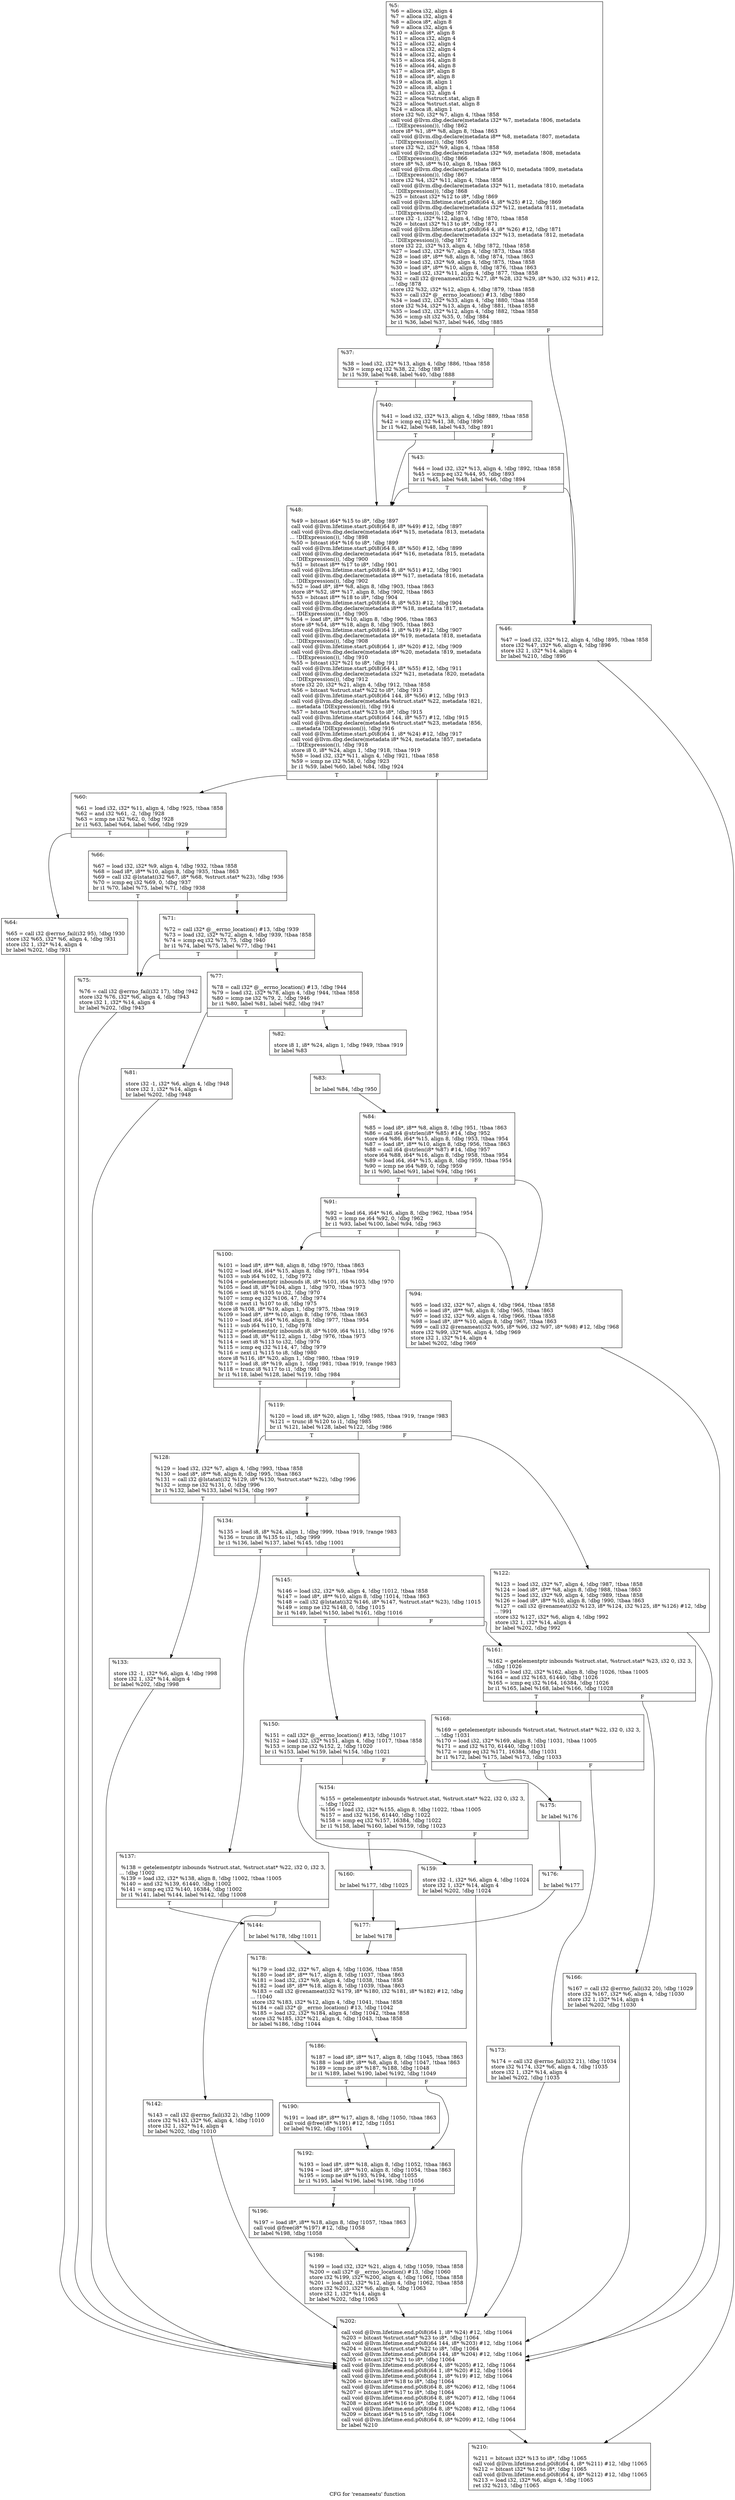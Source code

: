 digraph "CFG for 'renameatu' function" {
	label="CFG for 'renameatu' function";

	Node0x145cfd0 [shape=record,label="{%5:\l  %6 = alloca i32, align 4\l  %7 = alloca i32, align 4\l  %8 = alloca i8*, align 8\l  %9 = alloca i32, align 4\l  %10 = alloca i8*, align 8\l  %11 = alloca i32, align 4\l  %12 = alloca i32, align 4\l  %13 = alloca i32, align 4\l  %14 = alloca i32, align 4\l  %15 = alloca i64, align 8\l  %16 = alloca i64, align 8\l  %17 = alloca i8*, align 8\l  %18 = alloca i8*, align 8\l  %19 = alloca i8, align 1\l  %20 = alloca i8, align 1\l  %21 = alloca i32, align 4\l  %22 = alloca %struct.stat, align 8\l  %23 = alloca %struct.stat, align 8\l  %24 = alloca i8, align 1\l  store i32 %0, i32* %7, align 4, !tbaa !858\l  call void @llvm.dbg.declare(metadata i32* %7, metadata !806, metadata\l... !DIExpression()), !dbg !862\l  store i8* %1, i8** %8, align 8, !tbaa !863\l  call void @llvm.dbg.declare(metadata i8** %8, metadata !807, metadata\l... !DIExpression()), !dbg !865\l  store i32 %2, i32* %9, align 4, !tbaa !858\l  call void @llvm.dbg.declare(metadata i32* %9, metadata !808, metadata\l... !DIExpression()), !dbg !866\l  store i8* %3, i8** %10, align 8, !tbaa !863\l  call void @llvm.dbg.declare(metadata i8** %10, metadata !809, metadata\l... !DIExpression()), !dbg !867\l  store i32 %4, i32* %11, align 4, !tbaa !858\l  call void @llvm.dbg.declare(metadata i32* %11, metadata !810, metadata\l... !DIExpression()), !dbg !868\l  %25 = bitcast i32* %12 to i8*, !dbg !869\l  call void @llvm.lifetime.start.p0i8(i64 4, i8* %25) #12, !dbg !869\l  call void @llvm.dbg.declare(metadata i32* %12, metadata !811, metadata\l... !DIExpression()), !dbg !870\l  store i32 -1, i32* %12, align 4, !dbg !870, !tbaa !858\l  %26 = bitcast i32* %13 to i8*, !dbg !871\l  call void @llvm.lifetime.start.p0i8(i64 4, i8* %26) #12, !dbg !871\l  call void @llvm.dbg.declare(metadata i32* %13, metadata !812, metadata\l... !DIExpression()), !dbg !872\l  store i32 22, i32* %13, align 4, !dbg !872, !tbaa !858\l  %27 = load i32, i32* %7, align 4, !dbg !873, !tbaa !858\l  %28 = load i8*, i8** %8, align 8, !dbg !874, !tbaa !863\l  %29 = load i32, i32* %9, align 4, !dbg !875, !tbaa !858\l  %30 = load i8*, i8** %10, align 8, !dbg !876, !tbaa !863\l  %31 = load i32, i32* %11, align 4, !dbg !877, !tbaa !858\l  %32 = call i32 @renameat2(i32 %27, i8* %28, i32 %29, i8* %30, i32 %31) #12,\l... !dbg !878\l  store i32 %32, i32* %12, align 4, !dbg !879, !tbaa !858\l  %33 = call i32* @__errno_location() #13, !dbg !880\l  %34 = load i32, i32* %33, align 4, !dbg !880, !tbaa !858\l  store i32 %34, i32* %13, align 4, !dbg !881, !tbaa !858\l  %35 = load i32, i32* %12, align 4, !dbg !882, !tbaa !858\l  %36 = icmp slt i32 %35, 0, !dbg !884\l  br i1 %36, label %37, label %46, !dbg !885\l|{<s0>T|<s1>F}}"];
	Node0x145cfd0:s0 -> Node0x145df10;
	Node0x145cfd0:s1 -> Node0x1470b80;
	Node0x145df10 [shape=record,label="{%37:\l\l  %38 = load i32, i32* %13, align 4, !dbg !886, !tbaa !858\l  %39 = icmp eq i32 %38, 22, !dbg !887\l  br i1 %39, label %48, label %40, !dbg !888\l|{<s0>T|<s1>F}}"];
	Node0x145df10:s0 -> Node0x1470bd0;
	Node0x145df10:s1 -> Node0x1470ae0;
	Node0x1470ae0 [shape=record,label="{%40:\l\l  %41 = load i32, i32* %13, align 4, !dbg !889, !tbaa !858\l  %42 = icmp eq i32 %41, 38, !dbg !890\l  br i1 %42, label %48, label %43, !dbg !891\l|{<s0>T|<s1>F}}"];
	Node0x1470ae0:s0 -> Node0x1470bd0;
	Node0x1470ae0:s1 -> Node0x1470b30;
	Node0x1470b30 [shape=record,label="{%43:\l\l  %44 = load i32, i32* %13, align 4, !dbg !892, !tbaa !858\l  %45 = icmp eq i32 %44, 95, !dbg !893\l  br i1 %45, label %48, label %46, !dbg !894\l|{<s0>T|<s1>F}}"];
	Node0x1470b30:s0 -> Node0x1470bd0;
	Node0x1470b30:s1 -> Node0x1470b80;
	Node0x1470b80 [shape=record,label="{%46:\l\l  %47 = load i32, i32* %12, align 4, !dbg !895, !tbaa !858\l  store i32 %47, i32* %6, align 4, !dbg !896\l  store i32 1, i32* %14, align 4\l  br label %210, !dbg !896\l}"];
	Node0x1470b80 -> Node0x14718a0;
	Node0x1470bd0 [shape=record,label="{%48:\l\l  %49 = bitcast i64* %15 to i8*, !dbg !897\l  call void @llvm.lifetime.start.p0i8(i64 8, i8* %49) #12, !dbg !897\l  call void @llvm.dbg.declare(metadata i64* %15, metadata !813, metadata\l... !DIExpression()), !dbg !898\l  %50 = bitcast i64* %16 to i8*, !dbg !899\l  call void @llvm.lifetime.start.p0i8(i64 8, i8* %50) #12, !dbg !899\l  call void @llvm.dbg.declare(metadata i64* %16, metadata !815, metadata\l... !DIExpression()), !dbg !900\l  %51 = bitcast i8** %17 to i8*, !dbg !901\l  call void @llvm.lifetime.start.p0i8(i64 8, i8* %51) #12, !dbg !901\l  call void @llvm.dbg.declare(metadata i8** %17, metadata !816, metadata\l... !DIExpression()), !dbg !902\l  %52 = load i8*, i8** %8, align 8, !dbg !903, !tbaa !863\l  store i8* %52, i8** %17, align 8, !dbg !902, !tbaa !863\l  %53 = bitcast i8** %18 to i8*, !dbg !904\l  call void @llvm.lifetime.start.p0i8(i64 8, i8* %53) #12, !dbg !904\l  call void @llvm.dbg.declare(metadata i8** %18, metadata !817, metadata\l... !DIExpression()), !dbg !905\l  %54 = load i8*, i8** %10, align 8, !dbg !906, !tbaa !863\l  store i8* %54, i8** %18, align 8, !dbg !905, !tbaa !863\l  call void @llvm.lifetime.start.p0i8(i64 1, i8* %19) #12, !dbg !907\l  call void @llvm.dbg.declare(metadata i8* %19, metadata !818, metadata\l... !DIExpression()), !dbg !908\l  call void @llvm.lifetime.start.p0i8(i64 1, i8* %20) #12, !dbg !909\l  call void @llvm.dbg.declare(metadata i8* %20, metadata !819, metadata\l... !DIExpression()), !dbg !910\l  %55 = bitcast i32* %21 to i8*, !dbg !911\l  call void @llvm.lifetime.start.p0i8(i64 4, i8* %55) #12, !dbg !911\l  call void @llvm.dbg.declare(metadata i32* %21, metadata !820, metadata\l... !DIExpression()), !dbg !912\l  store i32 20, i32* %21, align 4, !dbg !912, !tbaa !858\l  %56 = bitcast %struct.stat* %22 to i8*, !dbg !913\l  call void @llvm.lifetime.start.p0i8(i64 144, i8* %56) #12, !dbg !913\l  call void @llvm.dbg.declare(metadata %struct.stat* %22, metadata !821,\l... metadata !DIExpression()), !dbg !914\l  %57 = bitcast %struct.stat* %23 to i8*, !dbg !915\l  call void @llvm.lifetime.start.p0i8(i64 144, i8* %57) #12, !dbg !915\l  call void @llvm.dbg.declare(metadata %struct.stat* %23, metadata !856,\l... metadata !DIExpression()), !dbg !916\l  call void @llvm.lifetime.start.p0i8(i64 1, i8* %24) #12, !dbg !917\l  call void @llvm.dbg.declare(metadata i8* %24, metadata !857, metadata\l... !DIExpression()), !dbg !918\l  store i8 0, i8* %24, align 1, !dbg !918, !tbaa !919\l  %58 = load i32, i32* %11, align 4, !dbg !921, !tbaa !858\l  %59 = icmp ne i32 %58, 0, !dbg !923\l  br i1 %59, label %60, label %84, !dbg !924\l|{<s0>T|<s1>F}}"];
	Node0x1470bd0:s0 -> Node0x1470c20;
	Node0x1470bd0:s1 -> Node0x1470ef0;
	Node0x1470c20 [shape=record,label="{%60:\l\l  %61 = load i32, i32* %11, align 4, !dbg !925, !tbaa !858\l  %62 = and i32 %61, -2, !dbg !928\l  %63 = icmp ne i32 %62, 0, !dbg !928\l  br i1 %63, label %64, label %66, !dbg !929\l|{<s0>T|<s1>F}}"];
	Node0x1470c20:s0 -> Node0x1470c70;
	Node0x1470c20:s1 -> Node0x1470cc0;
	Node0x1470c70 [shape=record,label="{%64:\l\l  %65 = call i32 @errno_fail(i32 95), !dbg !930\l  store i32 %65, i32* %6, align 4, !dbg !931\l  store i32 1, i32* %14, align 4\l  br label %202, !dbg !931\l}"];
	Node0x1470c70 -> Node0x1471850;
	Node0x1470cc0 [shape=record,label="{%66:\l\l  %67 = load i32, i32* %9, align 4, !dbg !932, !tbaa !858\l  %68 = load i8*, i8** %10, align 8, !dbg !935, !tbaa !863\l  %69 = call i32 @lstatat(i32 %67, i8* %68, %struct.stat* %23), !dbg !936\l  %70 = icmp eq i32 %69, 0, !dbg !937\l  br i1 %70, label %75, label %71, !dbg !938\l|{<s0>T|<s1>F}}"];
	Node0x1470cc0:s0 -> Node0x1470d60;
	Node0x1470cc0:s1 -> Node0x1470d10;
	Node0x1470d10 [shape=record,label="{%71:\l\l  %72 = call i32* @__errno_location() #13, !dbg !939\l  %73 = load i32, i32* %72, align 4, !dbg !939, !tbaa !858\l  %74 = icmp eq i32 %73, 75, !dbg !940\l  br i1 %74, label %75, label %77, !dbg !941\l|{<s0>T|<s1>F}}"];
	Node0x1470d10:s0 -> Node0x1470d60;
	Node0x1470d10:s1 -> Node0x1470db0;
	Node0x1470d60 [shape=record,label="{%75:\l\l  %76 = call i32 @errno_fail(i32 17), !dbg !942\l  store i32 %76, i32* %6, align 4, !dbg !943\l  store i32 1, i32* %14, align 4\l  br label %202, !dbg !943\l}"];
	Node0x1470d60 -> Node0x1471850;
	Node0x1470db0 [shape=record,label="{%77:\l\l  %78 = call i32* @__errno_location() #13, !dbg !944\l  %79 = load i32, i32* %78, align 4, !dbg !944, !tbaa !858\l  %80 = icmp ne i32 %79, 2, !dbg !946\l  br i1 %80, label %81, label %82, !dbg !947\l|{<s0>T|<s1>F}}"];
	Node0x1470db0:s0 -> Node0x1470e00;
	Node0x1470db0:s1 -> Node0x1470e50;
	Node0x1470e00 [shape=record,label="{%81:\l\l  store i32 -1, i32* %6, align 4, !dbg !948\l  store i32 1, i32* %14, align 4\l  br label %202, !dbg !948\l}"];
	Node0x1470e00 -> Node0x1471850;
	Node0x1470e50 [shape=record,label="{%82:\l\l  store i8 1, i8* %24, align 1, !dbg !949, !tbaa !919\l  br label %83\l}"];
	Node0x1470e50 -> Node0x1470ea0;
	Node0x1470ea0 [shape=record,label="{%83:\l\l  br label %84, !dbg !950\l}"];
	Node0x1470ea0 -> Node0x1470ef0;
	Node0x1470ef0 [shape=record,label="{%84:\l\l  %85 = load i8*, i8** %8, align 8, !dbg !951, !tbaa !863\l  %86 = call i64 @strlen(i8* %85) #14, !dbg !952\l  store i64 %86, i64* %15, align 8, !dbg !953, !tbaa !954\l  %87 = load i8*, i8** %10, align 8, !dbg !956, !tbaa !863\l  %88 = call i64 @strlen(i8* %87) #14, !dbg !957\l  store i64 %88, i64* %16, align 8, !dbg !958, !tbaa !954\l  %89 = load i64, i64* %15, align 8, !dbg !959, !tbaa !954\l  %90 = icmp ne i64 %89, 0, !dbg !959\l  br i1 %90, label %91, label %94, !dbg !961\l|{<s0>T|<s1>F}}"];
	Node0x1470ef0:s0 -> Node0x1470f40;
	Node0x1470ef0:s1 -> Node0x1470f90;
	Node0x1470f40 [shape=record,label="{%91:\l\l  %92 = load i64, i64* %16, align 8, !dbg !962, !tbaa !954\l  %93 = icmp ne i64 %92, 0, !dbg !962\l  br i1 %93, label %100, label %94, !dbg !963\l|{<s0>T|<s1>F}}"];
	Node0x1470f40:s0 -> Node0x1470fe0;
	Node0x1470f40:s1 -> Node0x1470f90;
	Node0x1470f90 [shape=record,label="{%94:\l\l  %95 = load i32, i32* %7, align 4, !dbg !964, !tbaa !858\l  %96 = load i8*, i8** %8, align 8, !dbg !965, !tbaa !863\l  %97 = load i32, i32* %9, align 4, !dbg !966, !tbaa !858\l  %98 = load i8*, i8** %10, align 8, !dbg !967, !tbaa !863\l  %99 = call i32 @renameat(i32 %95, i8* %96, i32 %97, i8* %98) #12, !dbg !968\l  store i32 %99, i32* %6, align 4, !dbg !969\l  store i32 1, i32* %14, align 4\l  br label %202, !dbg !969\l}"];
	Node0x1470f90 -> Node0x1471850;
	Node0x1470fe0 [shape=record,label="{%100:\l\l  %101 = load i8*, i8** %8, align 8, !dbg !970, !tbaa !863\l  %102 = load i64, i64* %15, align 8, !dbg !971, !tbaa !954\l  %103 = sub i64 %102, 1, !dbg !972\l  %104 = getelementptr inbounds i8, i8* %101, i64 %103, !dbg !970\l  %105 = load i8, i8* %104, align 1, !dbg !970, !tbaa !973\l  %106 = sext i8 %105 to i32, !dbg !970\l  %107 = icmp eq i32 %106, 47, !dbg !974\l  %108 = zext i1 %107 to i8, !dbg !975\l  store i8 %108, i8* %19, align 1, !dbg !975, !tbaa !919\l  %109 = load i8*, i8** %10, align 8, !dbg !976, !tbaa !863\l  %110 = load i64, i64* %16, align 8, !dbg !977, !tbaa !954\l  %111 = sub i64 %110, 1, !dbg !978\l  %112 = getelementptr inbounds i8, i8* %109, i64 %111, !dbg !976\l  %113 = load i8, i8* %112, align 1, !dbg !976, !tbaa !973\l  %114 = sext i8 %113 to i32, !dbg !976\l  %115 = icmp eq i32 %114, 47, !dbg !979\l  %116 = zext i1 %115 to i8, !dbg !980\l  store i8 %116, i8* %20, align 1, !dbg !980, !tbaa !919\l  %117 = load i8, i8* %19, align 1, !dbg !981, !tbaa !919, !range !983\l  %118 = trunc i8 %117 to i1, !dbg !981\l  br i1 %118, label %128, label %119, !dbg !984\l|{<s0>T|<s1>F}}"];
	Node0x1470fe0:s0 -> Node0x14710d0;
	Node0x1470fe0:s1 -> Node0x1471030;
	Node0x1471030 [shape=record,label="{%119:\l\l  %120 = load i8, i8* %20, align 1, !dbg !985, !tbaa !919, !range !983\l  %121 = trunc i8 %120 to i1, !dbg !985\l  br i1 %121, label %128, label %122, !dbg !986\l|{<s0>T|<s1>F}}"];
	Node0x1471030:s0 -> Node0x14710d0;
	Node0x1471030:s1 -> Node0x1471080;
	Node0x1471080 [shape=record,label="{%122:\l\l  %123 = load i32, i32* %7, align 4, !dbg !987, !tbaa !858\l  %124 = load i8*, i8** %8, align 8, !dbg !988, !tbaa !863\l  %125 = load i32, i32* %9, align 4, !dbg !989, !tbaa !858\l  %126 = load i8*, i8** %10, align 8, !dbg !990, !tbaa !863\l  %127 = call i32 @renameat(i32 %123, i8* %124, i32 %125, i8* %126) #12, !dbg\l... !991\l  store i32 %127, i32* %6, align 4, !dbg !992\l  store i32 1, i32* %14, align 4\l  br label %202, !dbg !992\l}"];
	Node0x1471080 -> Node0x1471850;
	Node0x14710d0 [shape=record,label="{%128:\l\l  %129 = load i32, i32* %7, align 4, !dbg !993, !tbaa !858\l  %130 = load i8*, i8** %8, align 8, !dbg !995, !tbaa !863\l  %131 = call i32 @lstatat(i32 %129, i8* %130, %struct.stat* %22), !dbg !996\l  %132 = icmp ne i32 %131, 0, !dbg !996\l  br i1 %132, label %133, label %134, !dbg !997\l|{<s0>T|<s1>F}}"];
	Node0x14710d0:s0 -> Node0x1471120;
	Node0x14710d0:s1 -> Node0x1471170;
	Node0x1471120 [shape=record,label="{%133:\l\l  store i32 -1, i32* %6, align 4, !dbg !998\l  store i32 1, i32* %14, align 4\l  br label %202, !dbg !998\l}"];
	Node0x1471120 -> Node0x1471850;
	Node0x1471170 [shape=record,label="{%134:\l\l  %135 = load i8, i8* %24, align 1, !dbg !999, !tbaa !919, !range !983\l  %136 = trunc i8 %135 to i1, !dbg !999\l  br i1 %136, label %137, label %145, !dbg !1001\l|{<s0>T|<s1>F}}"];
	Node0x1471170:s0 -> Node0x14711c0;
	Node0x1471170:s1 -> Node0x14712b0;
	Node0x14711c0 [shape=record,label="{%137:\l\l  %138 = getelementptr inbounds %struct.stat, %struct.stat* %22, i32 0, i32 3,\l... !dbg !1002\l  %139 = load i32, i32* %138, align 8, !dbg !1002, !tbaa !1005\l  %140 = and i32 %139, 61440, !dbg !1002\l  %141 = icmp eq i32 %140, 16384, !dbg !1002\l  br i1 %141, label %144, label %142, !dbg !1008\l|{<s0>T|<s1>F}}"];
	Node0x14711c0:s0 -> Node0x1471260;
	Node0x14711c0:s1 -> Node0x1471210;
	Node0x1471210 [shape=record,label="{%142:\l\l  %143 = call i32 @errno_fail(i32 2), !dbg !1009\l  store i32 %143, i32* %6, align 4, !dbg !1010\l  store i32 1, i32* %14, align 4\l  br label %202, !dbg !1010\l}"];
	Node0x1471210 -> Node0x1471850;
	Node0x1471260 [shape=record,label="{%144:\l\l  br label %178, !dbg !1011\l}"];
	Node0x1471260 -> Node0x1471670;
	Node0x14712b0 [shape=record,label="{%145:\l\l  %146 = load i32, i32* %9, align 4, !dbg !1012, !tbaa !858\l  %147 = load i8*, i8** %10, align 8, !dbg !1014, !tbaa !863\l  %148 = call i32 @lstatat(i32 %146, i8* %147, %struct.stat* %23), !dbg !1015\l  %149 = icmp ne i32 %148, 0, !dbg !1015\l  br i1 %149, label %150, label %161, !dbg !1016\l|{<s0>T|<s1>F}}"];
	Node0x14712b0:s0 -> Node0x1471300;
	Node0x14712b0:s1 -> Node0x1471440;
	Node0x1471300 [shape=record,label="{%150:\l\l  %151 = call i32* @__errno_location() #13, !dbg !1017\l  %152 = load i32, i32* %151, align 4, !dbg !1017, !tbaa !858\l  %153 = icmp ne i32 %152, 2, !dbg !1020\l  br i1 %153, label %159, label %154, !dbg !1021\l|{<s0>T|<s1>F}}"];
	Node0x1471300:s0 -> Node0x14713a0;
	Node0x1471300:s1 -> Node0x1471350;
	Node0x1471350 [shape=record,label="{%154:\l\l  %155 = getelementptr inbounds %struct.stat, %struct.stat* %22, i32 0, i32 3,\l... !dbg !1022\l  %156 = load i32, i32* %155, align 8, !dbg !1022, !tbaa !1005\l  %157 = and i32 %156, 61440, !dbg !1022\l  %158 = icmp eq i32 %157, 16384, !dbg !1022\l  br i1 %158, label %160, label %159, !dbg !1023\l|{<s0>T|<s1>F}}"];
	Node0x1471350:s0 -> Node0x14713f0;
	Node0x1471350:s1 -> Node0x14713a0;
	Node0x14713a0 [shape=record,label="{%159:\l\l  store i32 -1, i32* %6, align 4, !dbg !1024\l  store i32 1, i32* %14, align 4\l  br label %202, !dbg !1024\l}"];
	Node0x14713a0 -> Node0x1471850;
	Node0x14713f0 [shape=record,label="{%160:\l\l  br label %177, !dbg !1025\l}"];
	Node0x14713f0 -> Node0x1471620;
	Node0x1471440 [shape=record,label="{%161:\l\l  %162 = getelementptr inbounds %struct.stat, %struct.stat* %23, i32 0, i32 3,\l... !dbg !1026\l  %163 = load i32, i32* %162, align 8, !dbg !1026, !tbaa !1005\l  %164 = and i32 %163, 61440, !dbg !1026\l  %165 = icmp eq i32 %164, 16384, !dbg !1026\l  br i1 %165, label %168, label %166, !dbg !1028\l|{<s0>T|<s1>F}}"];
	Node0x1471440:s0 -> Node0x14714e0;
	Node0x1471440:s1 -> Node0x1471490;
	Node0x1471490 [shape=record,label="{%166:\l\l  %167 = call i32 @errno_fail(i32 20), !dbg !1029\l  store i32 %167, i32* %6, align 4, !dbg !1030\l  store i32 1, i32* %14, align 4\l  br label %202, !dbg !1030\l}"];
	Node0x1471490 -> Node0x1471850;
	Node0x14714e0 [shape=record,label="{%168:\l\l  %169 = getelementptr inbounds %struct.stat, %struct.stat* %22, i32 0, i32 3,\l... !dbg !1031\l  %170 = load i32, i32* %169, align 8, !dbg !1031, !tbaa !1005\l  %171 = and i32 %170, 61440, !dbg !1031\l  %172 = icmp eq i32 %171, 16384, !dbg !1031\l  br i1 %172, label %175, label %173, !dbg !1033\l|{<s0>T|<s1>F}}"];
	Node0x14714e0:s0 -> Node0x1471580;
	Node0x14714e0:s1 -> Node0x1471530;
	Node0x1471530 [shape=record,label="{%173:\l\l  %174 = call i32 @errno_fail(i32 21), !dbg !1034\l  store i32 %174, i32* %6, align 4, !dbg !1035\l  store i32 1, i32* %14, align 4\l  br label %202, !dbg !1035\l}"];
	Node0x1471530 -> Node0x1471850;
	Node0x1471580 [shape=record,label="{%175:\l\l  br label %176\l}"];
	Node0x1471580 -> Node0x14715d0;
	Node0x14715d0 [shape=record,label="{%176:\l\l  br label %177\l}"];
	Node0x14715d0 -> Node0x1471620;
	Node0x1471620 [shape=record,label="{%177:\l\l  br label %178\l}"];
	Node0x1471620 -> Node0x1471670;
	Node0x1471670 [shape=record,label="{%178:\l\l  %179 = load i32, i32* %7, align 4, !dbg !1036, !tbaa !858\l  %180 = load i8*, i8** %17, align 8, !dbg !1037, !tbaa !863\l  %181 = load i32, i32* %9, align 4, !dbg !1038, !tbaa !858\l  %182 = load i8*, i8** %18, align 8, !dbg !1039, !tbaa !863\l  %183 = call i32 @renameat(i32 %179, i8* %180, i32 %181, i8* %182) #12, !dbg\l... !1040\l  store i32 %183, i32* %12, align 4, !dbg !1041, !tbaa !858\l  %184 = call i32* @__errno_location() #13, !dbg !1042\l  %185 = load i32, i32* %184, align 4, !dbg !1042, !tbaa !858\l  store i32 %185, i32* %21, align 4, !dbg !1043, !tbaa !858\l  br label %186, !dbg !1044\l}"];
	Node0x1471670 -> Node0x14716c0;
	Node0x14716c0 [shape=record,label="{%186:\l\l  %187 = load i8*, i8** %17, align 8, !dbg !1045, !tbaa !863\l  %188 = load i8*, i8** %8, align 8, !dbg !1047, !tbaa !863\l  %189 = icmp ne i8* %187, %188, !dbg !1048\l  br i1 %189, label %190, label %192, !dbg !1049\l|{<s0>T|<s1>F}}"];
	Node0x14716c0:s0 -> Node0x1471710;
	Node0x14716c0:s1 -> Node0x1471760;
	Node0x1471710 [shape=record,label="{%190:\l\l  %191 = load i8*, i8** %17, align 8, !dbg !1050, !tbaa !863\l  call void @free(i8* %191) #12, !dbg !1051\l  br label %192, !dbg !1051\l}"];
	Node0x1471710 -> Node0x1471760;
	Node0x1471760 [shape=record,label="{%192:\l\l  %193 = load i8*, i8** %18, align 8, !dbg !1052, !tbaa !863\l  %194 = load i8*, i8** %10, align 8, !dbg !1054, !tbaa !863\l  %195 = icmp ne i8* %193, %194, !dbg !1055\l  br i1 %195, label %196, label %198, !dbg !1056\l|{<s0>T|<s1>F}}"];
	Node0x1471760:s0 -> Node0x14717b0;
	Node0x1471760:s1 -> Node0x1471800;
	Node0x14717b0 [shape=record,label="{%196:\l\l  %197 = load i8*, i8** %18, align 8, !dbg !1057, !tbaa !863\l  call void @free(i8* %197) #12, !dbg !1058\l  br label %198, !dbg !1058\l}"];
	Node0x14717b0 -> Node0x1471800;
	Node0x1471800 [shape=record,label="{%198:\l\l  %199 = load i32, i32* %21, align 4, !dbg !1059, !tbaa !858\l  %200 = call i32* @__errno_location() #13, !dbg !1060\l  store i32 %199, i32* %200, align 4, !dbg !1061, !tbaa !858\l  %201 = load i32, i32* %12, align 4, !dbg !1062, !tbaa !858\l  store i32 %201, i32* %6, align 4, !dbg !1063\l  store i32 1, i32* %14, align 4\l  br label %202, !dbg !1063\l}"];
	Node0x1471800 -> Node0x1471850;
	Node0x1471850 [shape=record,label="{%202:\l\l  call void @llvm.lifetime.end.p0i8(i64 1, i8* %24) #12, !dbg !1064\l  %203 = bitcast %struct.stat* %23 to i8*, !dbg !1064\l  call void @llvm.lifetime.end.p0i8(i64 144, i8* %203) #12, !dbg !1064\l  %204 = bitcast %struct.stat* %22 to i8*, !dbg !1064\l  call void @llvm.lifetime.end.p0i8(i64 144, i8* %204) #12, !dbg !1064\l  %205 = bitcast i32* %21 to i8*, !dbg !1064\l  call void @llvm.lifetime.end.p0i8(i64 4, i8* %205) #12, !dbg !1064\l  call void @llvm.lifetime.end.p0i8(i64 1, i8* %20) #12, !dbg !1064\l  call void @llvm.lifetime.end.p0i8(i64 1, i8* %19) #12, !dbg !1064\l  %206 = bitcast i8** %18 to i8*, !dbg !1064\l  call void @llvm.lifetime.end.p0i8(i64 8, i8* %206) #12, !dbg !1064\l  %207 = bitcast i8** %17 to i8*, !dbg !1064\l  call void @llvm.lifetime.end.p0i8(i64 8, i8* %207) #12, !dbg !1064\l  %208 = bitcast i64* %16 to i8*, !dbg !1064\l  call void @llvm.lifetime.end.p0i8(i64 8, i8* %208) #12, !dbg !1064\l  %209 = bitcast i64* %15 to i8*, !dbg !1064\l  call void @llvm.lifetime.end.p0i8(i64 8, i8* %209) #12, !dbg !1064\l  br label %210\l}"];
	Node0x1471850 -> Node0x14718a0;
	Node0x14718a0 [shape=record,label="{%210:\l\l  %211 = bitcast i32* %13 to i8*, !dbg !1065\l  call void @llvm.lifetime.end.p0i8(i64 4, i8* %211) #12, !dbg !1065\l  %212 = bitcast i32* %12 to i8*, !dbg !1065\l  call void @llvm.lifetime.end.p0i8(i64 4, i8* %212) #12, !dbg !1065\l  %213 = load i32, i32* %6, align 4, !dbg !1065\l  ret i32 %213, !dbg !1065\l}"];
}
